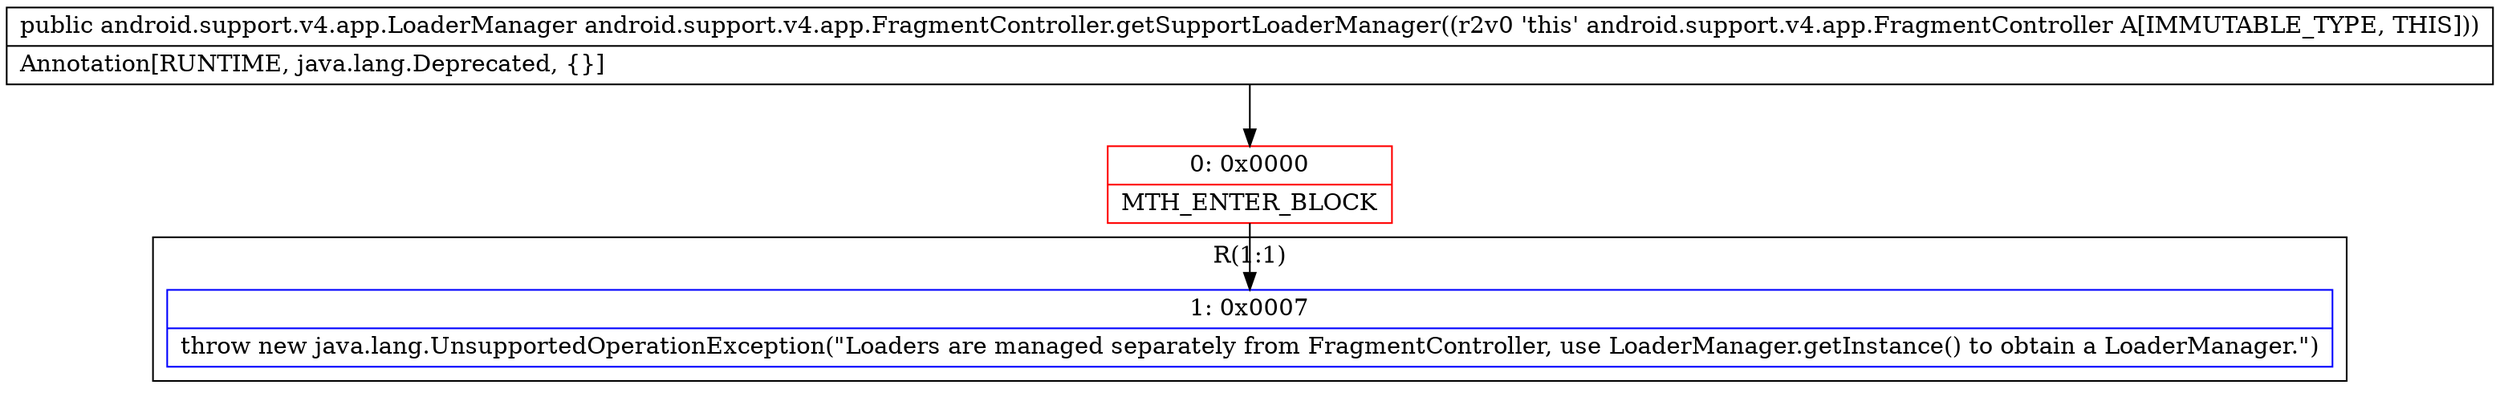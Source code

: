 digraph "CFG forandroid.support.v4.app.FragmentController.getSupportLoaderManager()Landroid\/support\/v4\/app\/LoaderManager;" {
subgraph cluster_Region_939968177 {
label = "R(1:1)";
node [shape=record,color=blue];
Node_1 [shape=record,label="{1\:\ 0x0007|throw new java.lang.UnsupportedOperationException(\"Loaders are managed separately from FragmentController, use LoaderManager.getInstance() to obtain a LoaderManager.\")\l}"];
}
Node_0 [shape=record,color=red,label="{0\:\ 0x0000|MTH_ENTER_BLOCK\l}"];
MethodNode[shape=record,label="{public android.support.v4.app.LoaderManager android.support.v4.app.FragmentController.getSupportLoaderManager((r2v0 'this' android.support.v4.app.FragmentController A[IMMUTABLE_TYPE, THIS]))  | Annotation[RUNTIME, java.lang.Deprecated, \{\}]\l}"];
MethodNode -> Node_0;
Node_0 -> Node_1;
}


